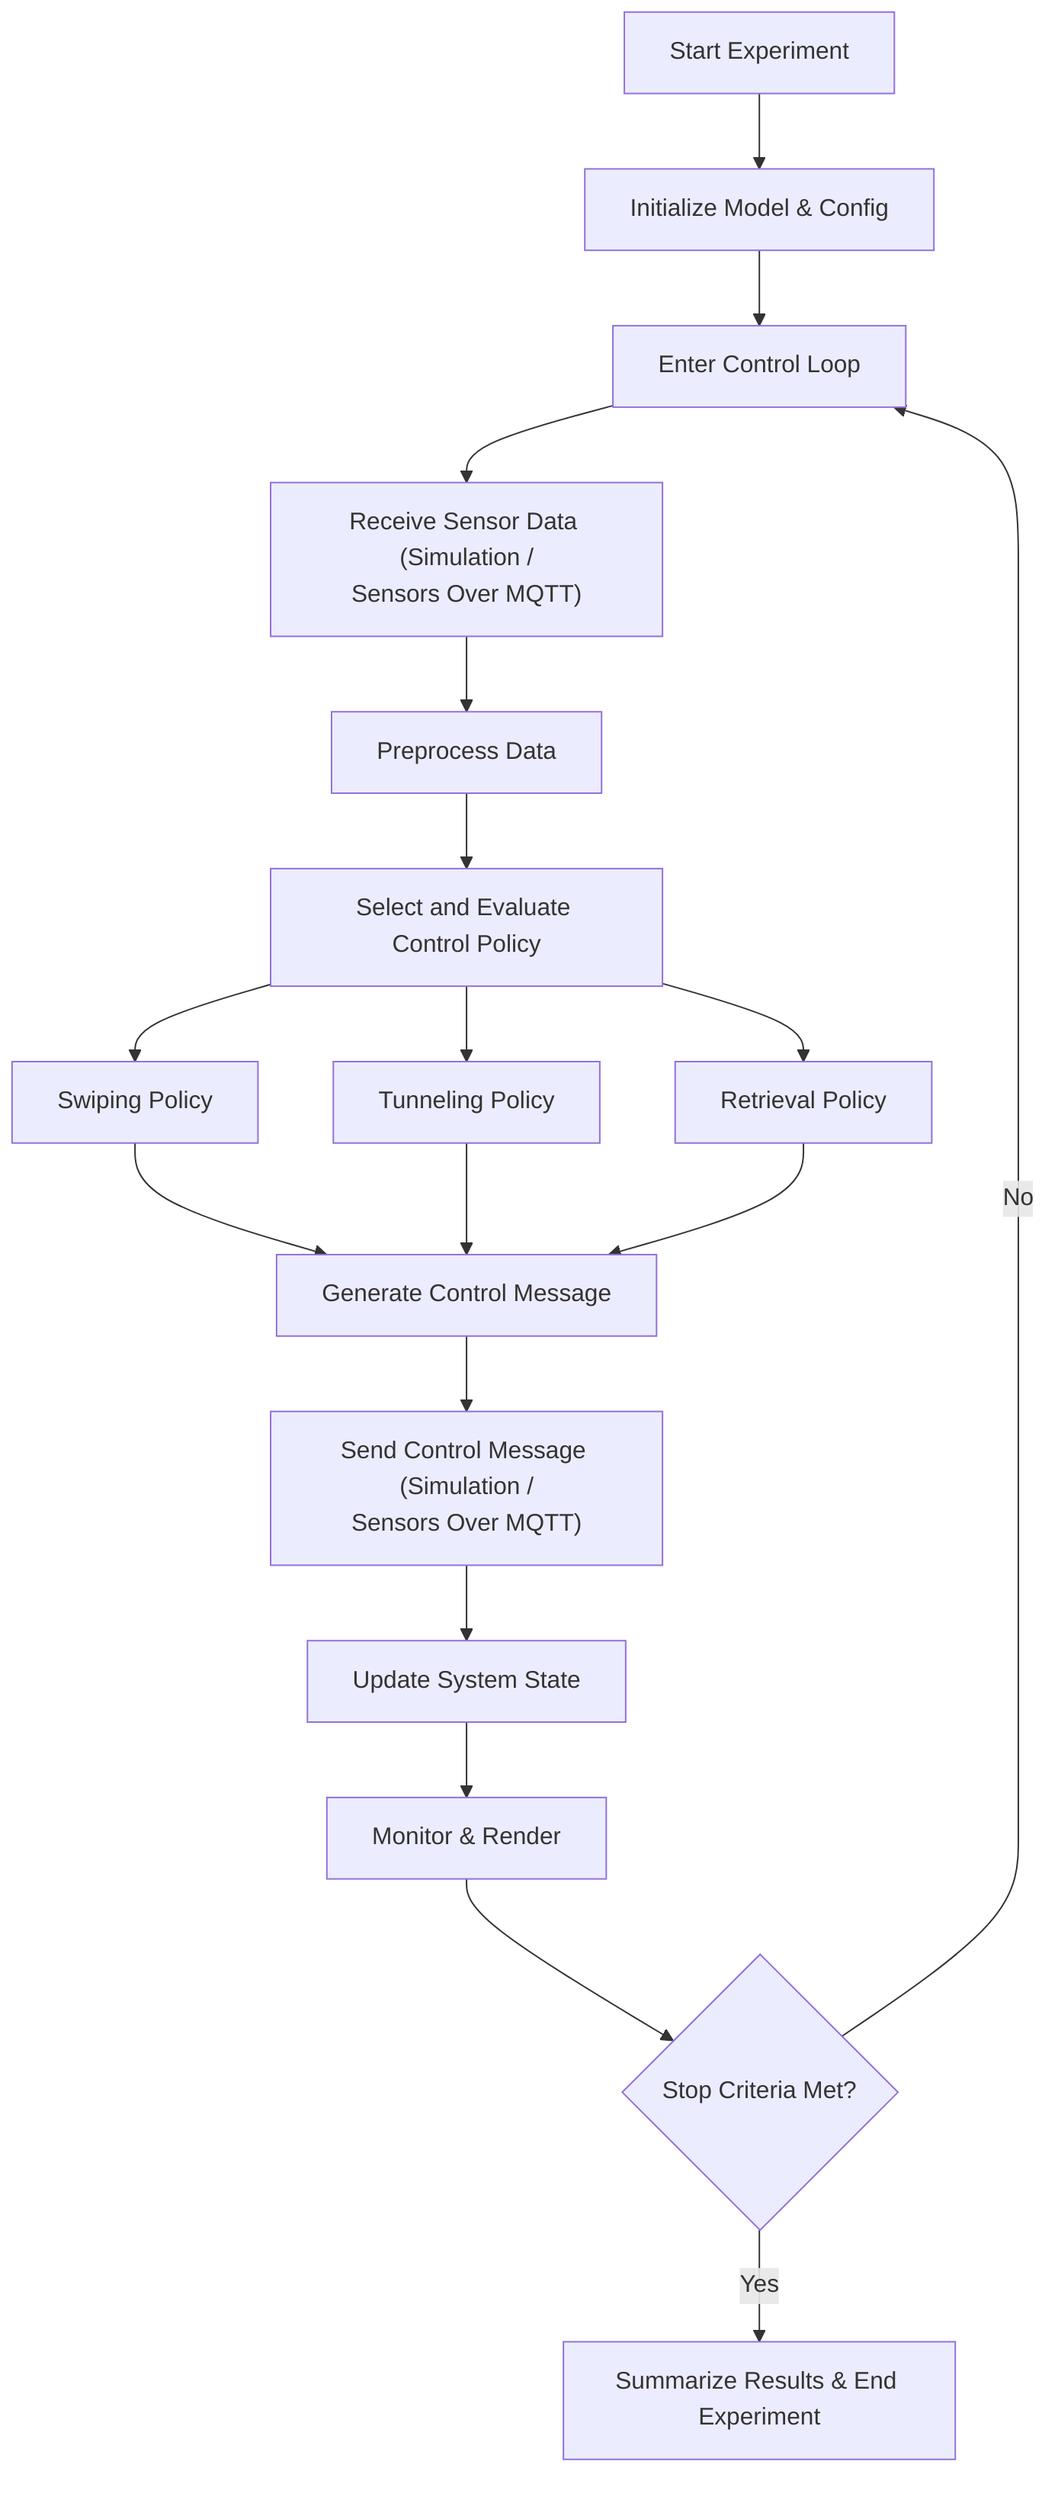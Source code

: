 flowchart TD
    A["Start Experiment"] --> B["Initialize Model & Config"]
    B --> C["Enter Control Loop"]
    C --> D["Receive Sensor Data (Simulation /<br>Sensors Over MQTT)"]
    D --> E["Preprocess Data"]
    E --> H["Select and Evaluate Control Policy"]
    H --> J["Swiping Policy"]
    H --> K["Tunneling Policy"]
    H --> L["Retrieval Policy"]
    J --> M["Generate Control Message"]
    K --> M
    L --> M
    M --> N["Send Control Message (Simulation /<br>Sensors Over MQTT)"]
    N --> O["Update System State"]
    O --> P["Monitor & Render"]
    P --> Q{"Stop Criteria Met?"}
    Q -- No --> C
    Q -- Yes --> R["Summarize Results & End Experiment"]